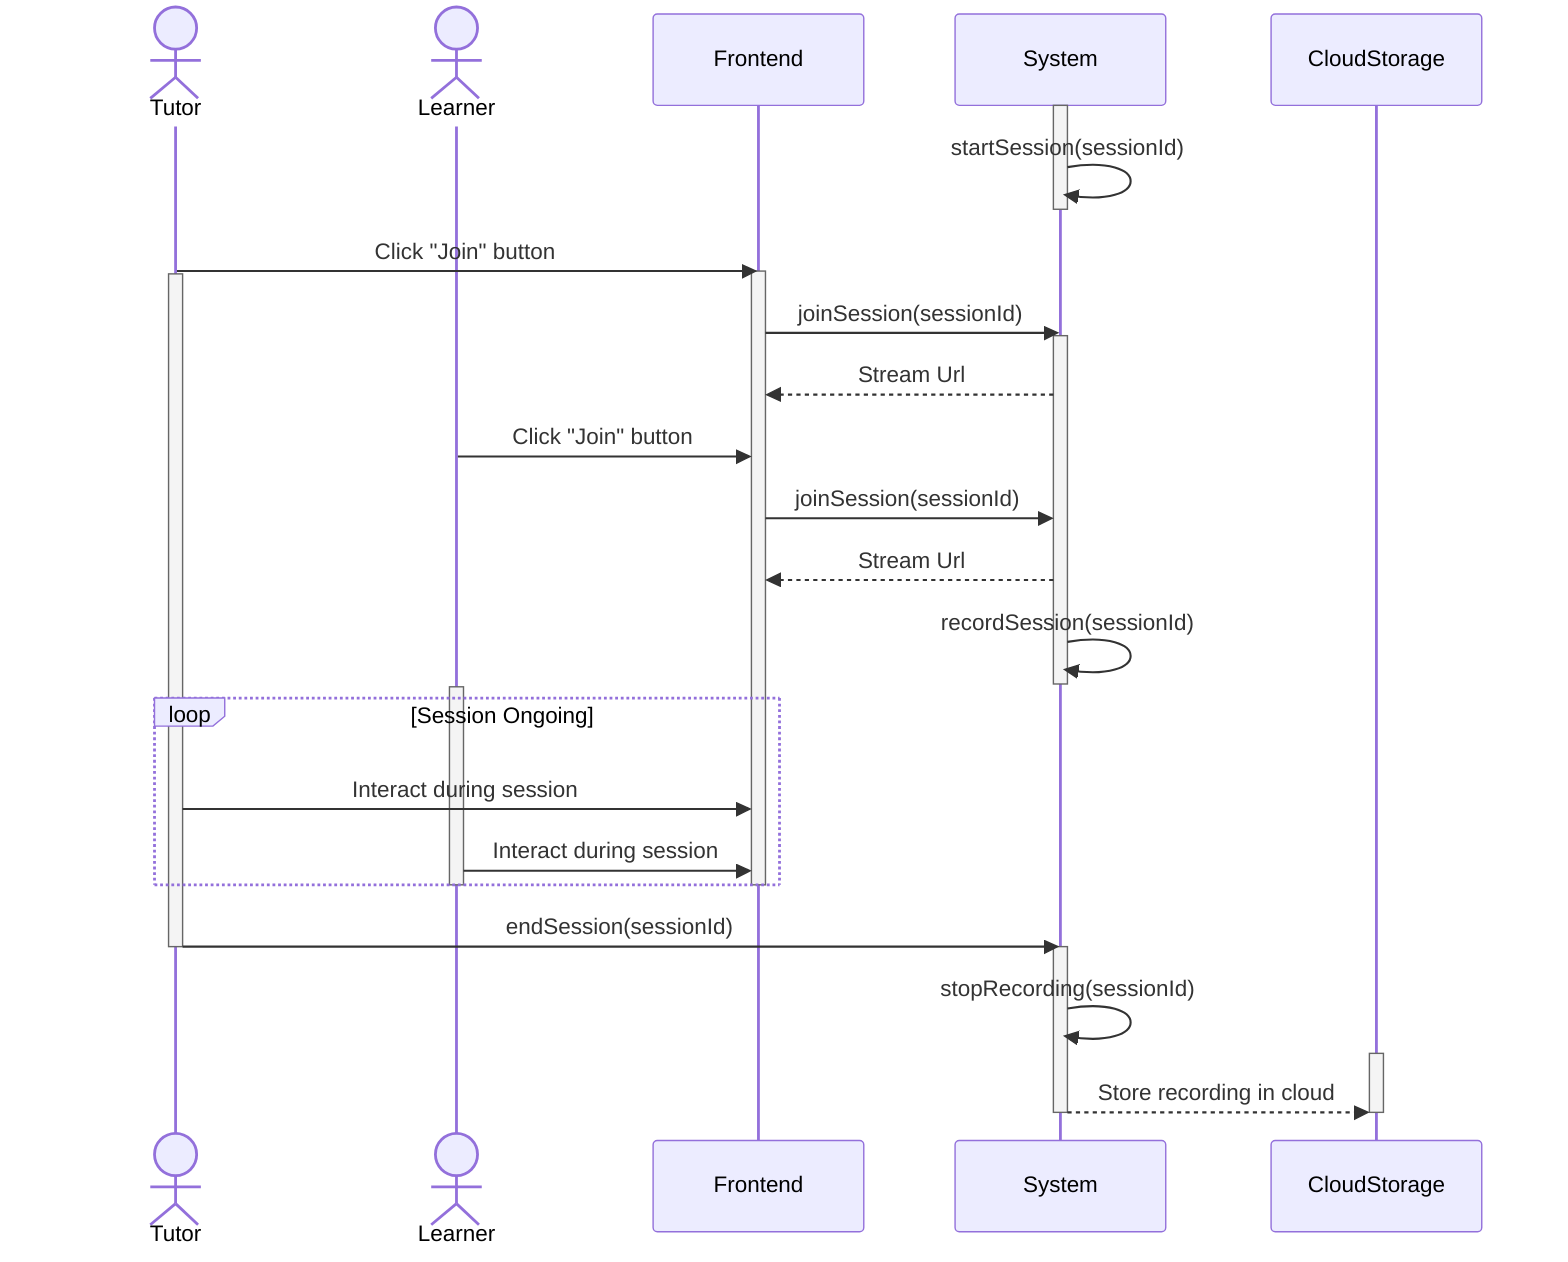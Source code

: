sequenceDiagram
    actor Tutor
    actor Learner
    participant Frontend
    participant System

    activate System
    System->>System: startSession(sessionId)
    deactivate System

    Tutor->>Frontend: Click "Join" button
    activate Frontend
    activate Tutor
    
    Frontend->>System: joinSession(sessionId)
    activate System
    System-->>Frontend: Stream Url
    Learner->>Frontend: Click "Join" button
    Frontend->>System: joinSession(sessionId)
    System-->>Frontend: Stream Url
    System->>System: recordSession(sessionId)
    deactivate System
    activate Learner
    loop Session Ongoing
        Tutor->>Frontend: Interact during session
        Learner->>Frontend: Interact during session
    end
    deactivate Frontend
    deactivate Learner

    Tutor->>System: endSession(sessionId)
    deactivate Tutor
    activate System
    System->>System: stopRecording(sessionId)
    activate CloudStorage
    System-->>CloudStorage: Store recording in cloud
    deactivate System
    deactivate CloudStorage